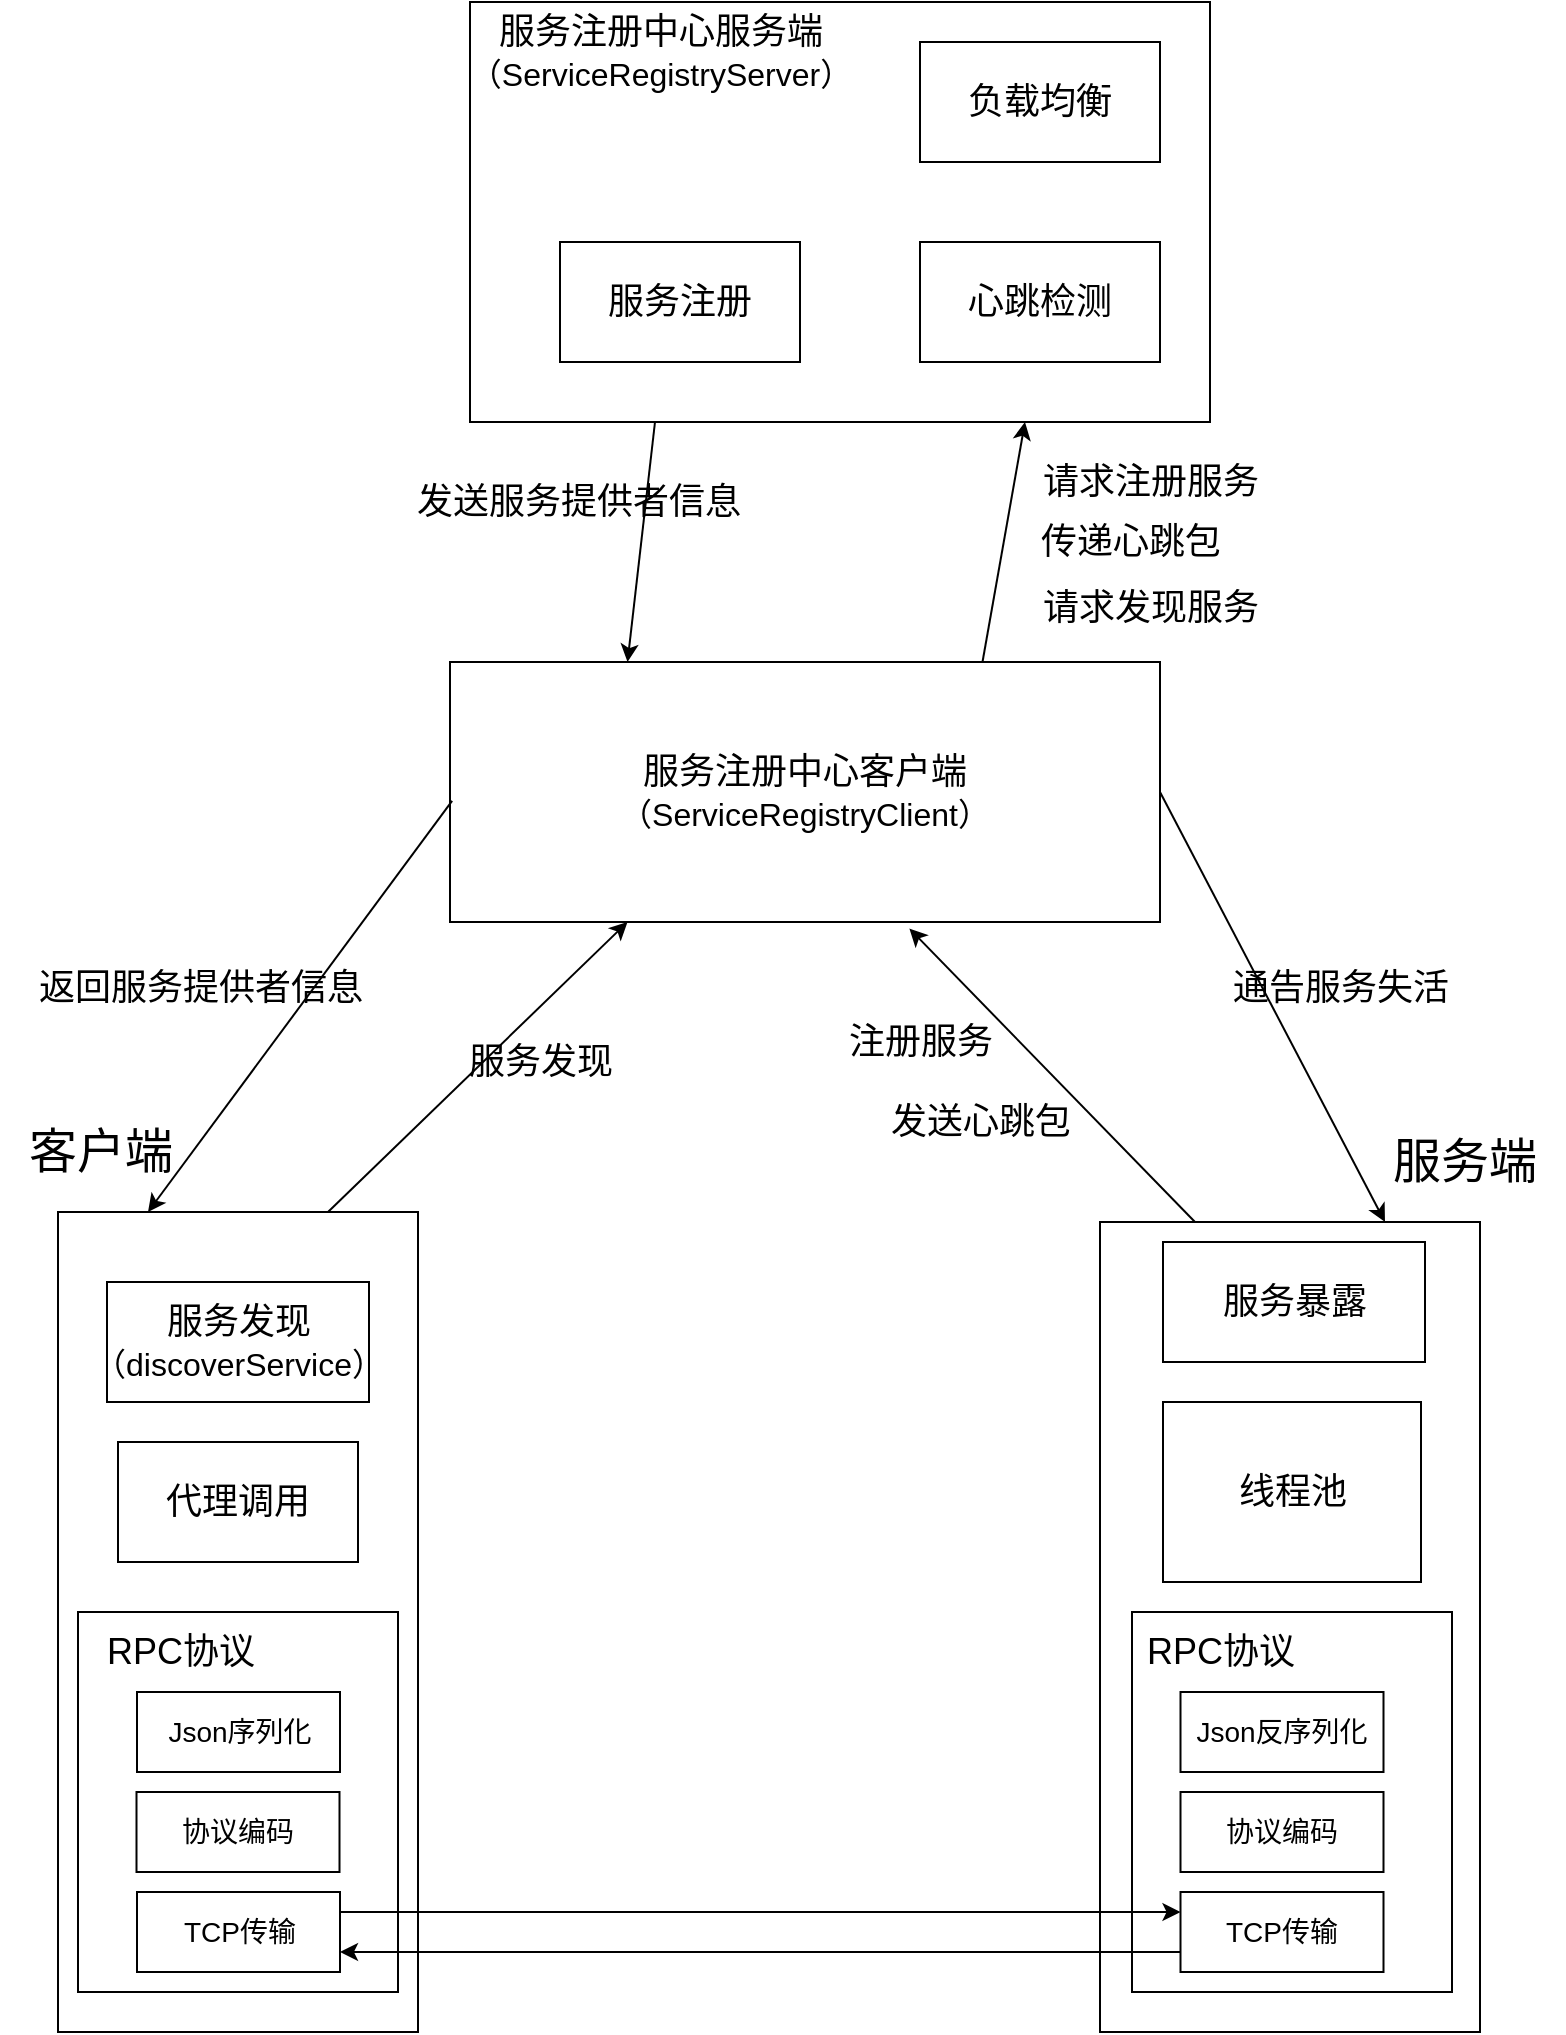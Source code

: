 <mxfile version="24.6.3" type="device">
  <diagram name="第 1 页" id="xm0eFg5_4zgP-Fz_bVK0">
    <mxGraphModel dx="1607" dy="868" grid="1" gridSize="10" guides="1" tooltips="1" connect="1" arrows="1" fold="1" page="1" pageScale="1" pageWidth="827" pageHeight="1169" math="0" shadow="0">
      <root>
        <mxCell id="0" />
        <mxCell id="1" parent="0" />
        <mxCell id="LdxBgr8YAQ7VwyfjZo5r-1" value="" style="rounded=0;whiteSpace=wrap;html=1;" vertex="1" parent="1">
          <mxGeometry x="265" y="20" width="370" height="210" as="geometry" />
        </mxCell>
        <mxCell id="LdxBgr8YAQ7VwyfjZo5r-2" value="&lt;font style=&quot;font-size: 18px;&quot;&gt;服务注册中心客户端&lt;/font&gt;&lt;div&gt;&lt;font size=&quot;3&quot;&gt;（ServiceRegistryClient）&lt;/font&gt;&lt;/div&gt;" style="rounded=0;whiteSpace=wrap;html=1;" vertex="1" parent="1">
          <mxGeometry x="255" y="350" width="355" height="130" as="geometry" />
        </mxCell>
        <mxCell id="LdxBgr8YAQ7VwyfjZo5r-6" value="" style="rounded=0;whiteSpace=wrap;html=1;" vertex="1" parent="1">
          <mxGeometry x="59" y="625" width="180" height="410" as="geometry" />
        </mxCell>
        <mxCell id="LdxBgr8YAQ7VwyfjZo5r-7" value="&lt;font style=&quot;font-size: 18px;&quot;&gt;服务发现&lt;/font&gt;&lt;div&gt;&lt;font size=&quot;3&quot;&gt;（discoverService）&lt;/font&gt;&lt;/div&gt;" style="rounded=0;whiteSpace=wrap;html=1;" vertex="1" parent="1">
          <mxGeometry x="83.5" y="660" width="131" height="60" as="geometry" />
        </mxCell>
        <mxCell id="LdxBgr8YAQ7VwyfjZo5r-8" value="&lt;font style=&quot;font-size: 24px;&quot;&gt;客户端&lt;/font&gt;" style="text;html=1;align=center;verticalAlign=middle;resizable=0;points=[];autosize=1;strokeColor=none;fillColor=none;" vertex="1" parent="1">
          <mxGeometry x="30" y="575" width="100" height="40" as="geometry" />
        </mxCell>
        <mxCell id="LdxBgr8YAQ7VwyfjZo5r-12" value="" style="rounded=0;whiteSpace=wrap;html=1;" vertex="1" parent="1">
          <mxGeometry x="580" y="630" width="190" height="405" as="geometry" />
        </mxCell>
        <mxCell id="LdxBgr8YAQ7VwyfjZo5r-13" value="&lt;font style=&quot;font-size: 24px;&quot;&gt;服务端&lt;/font&gt;" style="text;html=1;align=center;verticalAlign=middle;resizable=0;points=[];autosize=1;strokeColor=none;fillColor=none;" vertex="1" parent="1">
          <mxGeometry x="711.75" y="580" width="100" height="40" as="geometry" />
        </mxCell>
        <mxCell id="LdxBgr8YAQ7VwyfjZo5r-19" value="&lt;font style=&quot;font-size: 18px;&quot;&gt;负载均衡&lt;/font&gt;" style="rounded=0;whiteSpace=wrap;html=1;" vertex="1" parent="1">
          <mxGeometry x="490" y="40" width="120" height="60" as="geometry" />
        </mxCell>
        <mxCell id="LdxBgr8YAQ7VwyfjZo5r-20" value="&lt;span style=&quot;text-wrap: wrap;&quot;&gt;&lt;font style=&quot;font-size: 18px;&quot;&gt;服务注册中心服务端&lt;/font&gt;&lt;/span&gt;&lt;div style=&quot;text-wrap: wrap;&quot;&gt;&lt;font size=&quot;3&quot;&gt;（ServiceRegistryServer）&lt;/font&gt;&lt;/div&gt;" style="text;html=1;align=center;verticalAlign=middle;resizable=0;points=[];autosize=1;strokeColor=none;fillColor=none;" vertex="1" parent="1">
          <mxGeometry x="255" y="20" width="210" height="50" as="geometry" />
        </mxCell>
        <mxCell id="LdxBgr8YAQ7VwyfjZo5r-21" value="&lt;font style=&quot;font-size: 18px;&quot;&gt;心跳检测&lt;/font&gt;" style="rounded=0;whiteSpace=wrap;html=1;" vertex="1" parent="1">
          <mxGeometry x="490" y="140" width="120" height="60" as="geometry" />
        </mxCell>
        <mxCell id="LdxBgr8YAQ7VwyfjZo5r-24" value="" style="rounded=0;whiteSpace=wrap;html=1;" vertex="1" parent="1">
          <mxGeometry x="69" y="825" width="160" height="190" as="geometry" />
        </mxCell>
        <mxCell id="LdxBgr8YAQ7VwyfjZo5r-23" value="&lt;font style=&quot;font-size: 18px;&quot;&gt;RPC协议&lt;/font&gt;" style="text;html=1;align=center;verticalAlign=middle;resizable=0;points=[];autosize=1;strokeColor=none;fillColor=none;" vertex="1" parent="1">
          <mxGeometry x="70" y="825" width="100" height="40" as="geometry" />
        </mxCell>
        <mxCell id="LdxBgr8YAQ7VwyfjZo5r-25" value="&lt;font style=&quot;font-size: 14px;&quot;&gt;Json序列化&lt;/font&gt;" style="rounded=0;whiteSpace=wrap;html=1;" vertex="1" parent="1">
          <mxGeometry x="98.5" y="865" width="101.5" height="40" as="geometry" />
        </mxCell>
        <mxCell id="LdxBgr8YAQ7VwyfjZo5r-26" value="&lt;font style=&quot;font-size: 14px;&quot;&gt;协议编码&lt;/font&gt;" style="rounded=0;whiteSpace=wrap;html=1;" vertex="1" parent="1">
          <mxGeometry x="98.25" y="915" width="101.5" height="40" as="geometry" />
        </mxCell>
        <mxCell id="LdxBgr8YAQ7VwyfjZo5r-29" value="&lt;font style=&quot;font-size: 14px;&quot;&gt;TCP传输&lt;/font&gt;" style="rounded=0;whiteSpace=wrap;html=1;" vertex="1" parent="1">
          <mxGeometry x="98.5" y="965" width="101.5" height="40" as="geometry" />
        </mxCell>
        <mxCell id="LdxBgr8YAQ7VwyfjZo5r-30" value="" style="rounded=0;whiteSpace=wrap;html=1;" vertex="1" parent="1">
          <mxGeometry x="596" y="825" width="160" height="190" as="geometry" />
        </mxCell>
        <mxCell id="LdxBgr8YAQ7VwyfjZo5r-31" value="&lt;font style=&quot;font-size: 18px;&quot;&gt;RPC协议&lt;/font&gt;" style="text;html=1;align=center;verticalAlign=middle;resizable=0;points=[];autosize=1;strokeColor=none;fillColor=none;" vertex="1" parent="1">
          <mxGeometry x="590" y="825" width="100" height="40" as="geometry" />
        </mxCell>
        <mxCell id="LdxBgr8YAQ7VwyfjZo5r-32" value="&lt;font style=&quot;font-size: 14px;&quot;&gt;Json反序列化&lt;/font&gt;" style="rounded=0;whiteSpace=wrap;html=1;" vertex="1" parent="1">
          <mxGeometry x="620.25" y="865" width="101.5" height="40" as="geometry" />
        </mxCell>
        <mxCell id="LdxBgr8YAQ7VwyfjZo5r-33" value="&lt;font style=&quot;font-size: 14px;&quot;&gt;协议编码&lt;/font&gt;" style="rounded=0;whiteSpace=wrap;html=1;" vertex="1" parent="1">
          <mxGeometry x="620.25" y="915" width="101.5" height="40" as="geometry" />
        </mxCell>
        <mxCell id="LdxBgr8YAQ7VwyfjZo5r-34" value="&lt;font style=&quot;font-size: 14px;&quot;&gt;TCP传输&lt;/font&gt;" style="rounded=0;whiteSpace=wrap;html=1;" vertex="1" parent="1">
          <mxGeometry x="620.25" y="965" width="101.5" height="40" as="geometry" />
        </mxCell>
        <mxCell id="LdxBgr8YAQ7VwyfjZo5r-35" value="" style="endArrow=classic;html=1;rounded=0;entryX=0;entryY=0.25;entryDx=0;entryDy=0;exitX=1;exitY=0.25;exitDx=0;exitDy=0;" edge="1" parent="1" source="LdxBgr8YAQ7VwyfjZo5r-29" target="LdxBgr8YAQ7VwyfjZo5r-34">
          <mxGeometry width="50" height="50" relative="1" as="geometry">
            <mxPoint x="470" y="860" as="sourcePoint" />
            <mxPoint x="520" y="810" as="targetPoint" />
          </mxGeometry>
        </mxCell>
        <mxCell id="LdxBgr8YAQ7VwyfjZo5r-36" value="" style="endArrow=classic;html=1;rounded=0;entryX=1;entryY=0.75;entryDx=0;entryDy=0;exitX=0;exitY=0.75;exitDx=0;exitDy=0;" edge="1" parent="1" source="LdxBgr8YAQ7VwyfjZo5r-34" target="LdxBgr8YAQ7VwyfjZo5r-29">
          <mxGeometry width="50" height="50" relative="1" as="geometry">
            <mxPoint x="470" y="860" as="sourcePoint" />
            <mxPoint x="520" y="810" as="targetPoint" />
          </mxGeometry>
        </mxCell>
        <mxCell id="LdxBgr8YAQ7VwyfjZo5r-37" value="&lt;font style=&quot;font-size: 18px;&quot;&gt;线程池&lt;/font&gt;" style="rounded=0;whiteSpace=wrap;html=1;" vertex="1" parent="1">
          <mxGeometry x="611.5" y="720" width="129" height="90" as="geometry" />
        </mxCell>
        <mxCell id="LdxBgr8YAQ7VwyfjZo5r-38" value="" style="endArrow=classic;html=1;rounded=0;entryX=0.25;entryY=1;entryDx=0;entryDy=0;exitX=0.75;exitY=0;exitDx=0;exitDy=0;" edge="1" parent="1" source="LdxBgr8YAQ7VwyfjZo5r-6" target="LdxBgr8YAQ7VwyfjZo5r-2">
          <mxGeometry width="50" height="50" relative="1" as="geometry">
            <mxPoint x="190" y="670" as="sourcePoint" />
            <mxPoint x="240" y="620" as="targetPoint" />
          </mxGeometry>
        </mxCell>
        <mxCell id="LdxBgr8YAQ7VwyfjZo5r-39" value="" style="endArrow=classic;html=1;rounded=0;entryX=0.25;entryY=0;entryDx=0;entryDy=0;exitX=0.003;exitY=0.534;exitDx=0;exitDy=0;exitPerimeter=0;" edge="1" parent="1" source="LdxBgr8YAQ7VwyfjZo5r-2" target="LdxBgr8YAQ7VwyfjZo5r-6">
          <mxGeometry width="50" height="50" relative="1" as="geometry">
            <mxPoint x="470" y="730" as="sourcePoint" />
            <mxPoint x="520" y="680" as="targetPoint" />
          </mxGeometry>
        </mxCell>
        <mxCell id="LdxBgr8YAQ7VwyfjZo5r-40" value="" style="endArrow=classic;html=1;rounded=0;entryX=0.647;entryY=1.025;entryDx=0;entryDy=0;entryPerimeter=0;exitX=0.25;exitY=0;exitDx=0;exitDy=0;" edge="1" parent="1" source="LdxBgr8YAQ7VwyfjZo5r-12" target="LdxBgr8YAQ7VwyfjZo5r-2">
          <mxGeometry width="50" height="50" relative="1" as="geometry">
            <mxPoint x="470" y="730" as="sourcePoint" />
            <mxPoint x="520" y="680" as="targetPoint" />
          </mxGeometry>
        </mxCell>
        <mxCell id="LdxBgr8YAQ7VwyfjZo5r-41" value="" style="endArrow=classic;html=1;rounded=0;entryX=0.75;entryY=0;entryDx=0;entryDy=0;exitX=1;exitY=0.5;exitDx=0;exitDy=0;" edge="1" parent="1" source="LdxBgr8YAQ7VwyfjZo5r-2" target="LdxBgr8YAQ7VwyfjZo5r-12">
          <mxGeometry width="50" height="50" relative="1" as="geometry">
            <mxPoint x="470" y="730" as="sourcePoint" />
            <mxPoint x="520" y="680" as="targetPoint" />
          </mxGeometry>
        </mxCell>
        <mxCell id="LdxBgr8YAQ7VwyfjZo5r-42" value="" style="endArrow=classic;html=1;rounded=0;entryX=0.75;entryY=1;entryDx=0;entryDy=0;exitX=0.75;exitY=0;exitDx=0;exitDy=0;" edge="1" parent="1" source="LdxBgr8YAQ7VwyfjZo5r-2" target="LdxBgr8YAQ7VwyfjZo5r-1">
          <mxGeometry width="50" height="50" relative="1" as="geometry">
            <mxPoint x="470" y="330" as="sourcePoint" />
            <mxPoint x="520" y="280" as="targetPoint" />
          </mxGeometry>
        </mxCell>
        <mxCell id="LdxBgr8YAQ7VwyfjZo5r-43" value="" style="endArrow=classic;html=1;rounded=0;exitX=0.25;exitY=1;exitDx=0;exitDy=0;entryX=0.25;entryY=0;entryDx=0;entryDy=0;" edge="1" parent="1" source="LdxBgr8YAQ7VwyfjZo5r-1" target="LdxBgr8YAQ7VwyfjZo5r-2">
          <mxGeometry width="50" height="50" relative="1" as="geometry">
            <mxPoint x="550" y="360" as="sourcePoint" />
            <mxPoint x="358" y="360" as="targetPoint" />
          </mxGeometry>
        </mxCell>
        <mxCell id="LdxBgr8YAQ7VwyfjZo5r-44" value="&lt;font style=&quot;font-size: 18px;&quot;&gt;服务注册&lt;/font&gt;" style="rounded=0;whiteSpace=wrap;html=1;" vertex="1" parent="1">
          <mxGeometry x="310" y="140" width="120" height="60" as="geometry" />
        </mxCell>
        <mxCell id="LdxBgr8YAQ7VwyfjZo5r-45" value="&lt;span style=&quot;font-size: 18px;&quot;&gt;服务暴露&lt;/span&gt;" style="rounded=0;whiteSpace=wrap;html=1;" vertex="1" parent="1">
          <mxGeometry x="611.5" y="640" width="131" height="60" as="geometry" />
        </mxCell>
        <mxCell id="LdxBgr8YAQ7VwyfjZo5r-46" value="&lt;font style=&quot;font-size: 18px;&quot;&gt;代理调用&lt;/font&gt;" style="rounded=0;whiteSpace=wrap;html=1;" vertex="1" parent="1">
          <mxGeometry x="89" y="740" width="120" height="60" as="geometry" />
        </mxCell>
        <mxCell id="LdxBgr8YAQ7VwyfjZo5r-47" value="&lt;font style=&quot;font-size: 18px;&quot;&gt;注册服务&lt;/font&gt;" style="text;html=1;align=center;verticalAlign=middle;resizable=0;points=[];autosize=1;strokeColor=none;fillColor=none;" vertex="1" parent="1">
          <mxGeometry x="440" y="520" width="100" height="40" as="geometry" />
        </mxCell>
        <mxCell id="LdxBgr8YAQ7VwyfjZo5r-48" value="&lt;font style=&quot;font-size: 18px;&quot;&gt;发送心跳包&lt;/font&gt;" style="text;html=1;align=center;verticalAlign=middle;resizable=0;points=[];autosize=1;strokeColor=none;fillColor=none;" vertex="1" parent="1">
          <mxGeometry x="465" y="560" width="110" height="40" as="geometry" />
        </mxCell>
        <mxCell id="LdxBgr8YAQ7VwyfjZo5r-49" value="&lt;font style=&quot;font-size: 18px;&quot;&gt;请求注册服务&lt;/font&gt;" style="text;html=1;align=center;verticalAlign=middle;resizable=0;points=[];autosize=1;strokeColor=none;fillColor=none;" vertex="1" parent="1">
          <mxGeometry x="540" y="240" width="130" height="40" as="geometry" />
        </mxCell>
        <mxCell id="LdxBgr8YAQ7VwyfjZo5r-50" value="&lt;font style=&quot;font-size: 18px;&quot;&gt;传递心跳包&lt;/font&gt;" style="text;html=1;align=center;verticalAlign=middle;resizable=0;points=[];autosize=1;strokeColor=none;fillColor=none;" vertex="1" parent="1">
          <mxGeometry x="540" y="270" width="110" height="40" as="geometry" />
        </mxCell>
        <mxCell id="LdxBgr8YAQ7VwyfjZo5r-51" value="&lt;font style=&quot;font-size: 18px;&quot;&gt;发送服务提供者信息&lt;/font&gt;" style="text;html=1;align=center;verticalAlign=middle;resizable=0;points=[];autosize=1;strokeColor=none;fillColor=none;" vertex="1" parent="1">
          <mxGeometry x="224" y="250" width="190" height="40" as="geometry" />
        </mxCell>
        <mxCell id="LdxBgr8YAQ7VwyfjZo5r-52" value="&lt;font style=&quot;font-size: 18px;&quot;&gt;服务发现&lt;/font&gt;" style="text;html=1;align=center;verticalAlign=middle;resizable=0;points=[];autosize=1;strokeColor=none;fillColor=none;" vertex="1" parent="1">
          <mxGeometry x="250" y="530" width="100" height="40" as="geometry" />
        </mxCell>
        <mxCell id="LdxBgr8YAQ7VwyfjZo5r-53" value="&lt;font style=&quot;font-size: 18px;&quot;&gt;请求发现服务&lt;/font&gt;" style="text;html=1;align=center;verticalAlign=middle;resizable=0;points=[];autosize=1;strokeColor=none;fillColor=none;" vertex="1" parent="1">
          <mxGeometry x="540" y="303" width="130" height="40" as="geometry" />
        </mxCell>
        <mxCell id="LdxBgr8YAQ7VwyfjZo5r-54" value="&lt;font style=&quot;font-size: 18px;&quot;&gt;返回服务提供者信息&lt;/font&gt;" style="text;html=1;align=center;verticalAlign=middle;resizable=0;points=[];autosize=1;strokeColor=none;fillColor=none;" vertex="1" parent="1">
          <mxGeometry x="35" y="493" width="190" height="40" as="geometry" />
        </mxCell>
        <mxCell id="LdxBgr8YAQ7VwyfjZo5r-56" value="&lt;font style=&quot;font-size: 18px;&quot;&gt;通告服务失活&lt;/font&gt;" style="text;html=1;align=center;verticalAlign=middle;resizable=0;points=[];autosize=1;strokeColor=none;fillColor=none;" vertex="1" parent="1">
          <mxGeometry x="635" y="493" width="130" height="40" as="geometry" />
        </mxCell>
      </root>
    </mxGraphModel>
  </diagram>
</mxfile>
